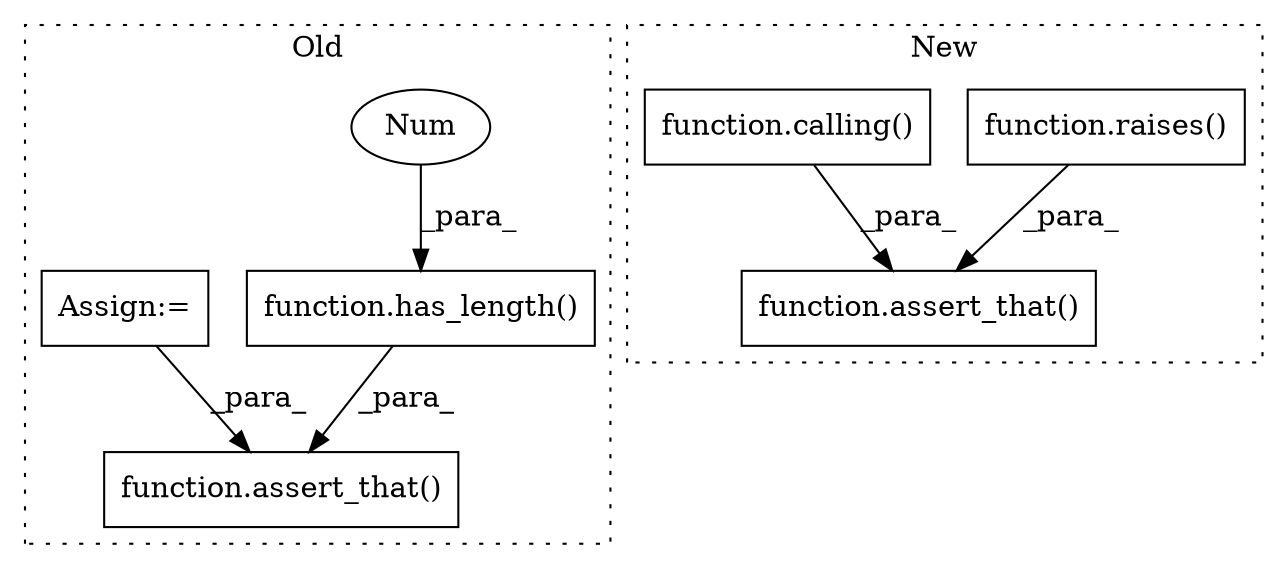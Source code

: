 digraph G {
subgraph cluster0 {
1 [label="function.has_length()" a="75" s="2661,2673" l="11,1" shape="box"];
4 [label="function.assert_that()" a="75" s="2594,2674" l="12,1" shape="box"];
6 [label="Num" a="76" s="2672" l="1" shape="ellipse"];
7 [label="Assign:=" a="68" s="2534" l="3" shape="box"];
label = "Old";
style="dotted";
}
subgraph cluster1 {
2 [label="function.raises()" a="75" s="2764,2858" l="7,1" shape="box"];
3 [label="function.assert_that()" a="75" s="2667,2859" l="12,1" shape="box"];
5 [label="function.calling()" a="75" s="2679,2711" l="8,1" shape="box"];
label = "New";
style="dotted";
}
1 -> 4 [label="_para_"];
2 -> 3 [label="_para_"];
5 -> 3 [label="_para_"];
6 -> 1 [label="_para_"];
7 -> 4 [label="_para_"];
}